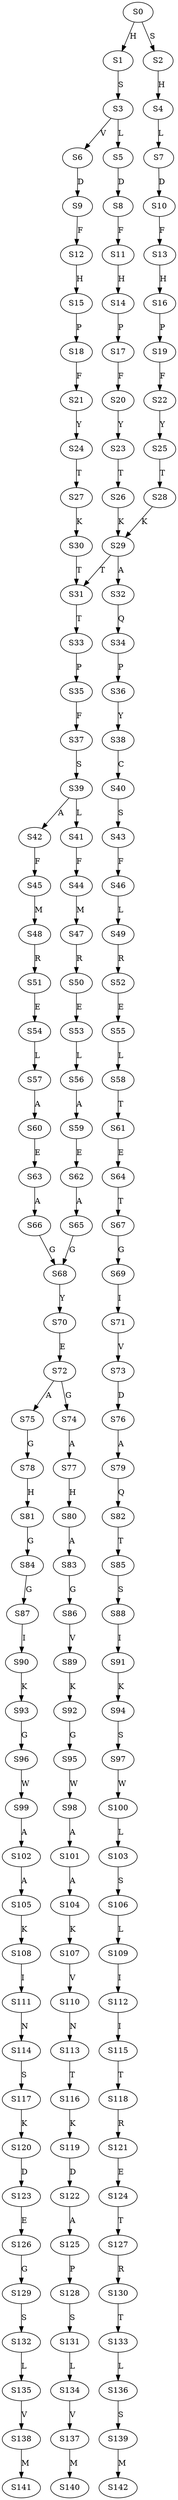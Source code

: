 strict digraph  {
	S0 -> S1 [ label = H ];
	S0 -> S2 [ label = S ];
	S1 -> S3 [ label = S ];
	S2 -> S4 [ label = H ];
	S3 -> S5 [ label = L ];
	S3 -> S6 [ label = V ];
	S4 -> S7 [ label = L ];
	S5 -> S8 [ label = D ];
	S6 -> S9 [ label = D ];
	S7 -> S10 [ label = D ];
	S8 -> S11 [ label = F ];
	S9 -> S12 [ label = F ];
	S10 -> S13 [ label = F ];
	S11 -> S14 [ label = H ];
	S12 -> S15 [ label = H ];
	S13 -> S16 [ label = H ];
	S14 -> S17 [ label = P ];
	S15 -> S18 [ label = P ];
	S16 -> S19 [ label = P ];
	S17 -> S20 [ label = F ];
	S18 -> S21 [ label = F ];
	S19 -> S22 [ label = F ];
	S20 -> S23 [ label = Y ];
	S21 -> S24 [ label = Y ];
	S22 -> S25 [ label = Y ];
	S23 -> S26 [ label = T ];
	S24 -> S27 [ label = T ];
	S25 -> S28 [ label = T ];
	S26 -> S29 [ label = K ];
	S27 -> S30 [ label = K ];
	S28 -> S29 [ label = K ];
	S29 -> S31 [ label = T ];
	S29 -> S32 [ label = A ];
	S30 -> S31 [ label = T ];
	S31 -> S33 [ label = T ];
	S32 -> S34 [ label = Q ];
	S33 -> S35 [ label = P ];
	S34 -> S36 [ label = P ];
	S35 -> S37 [ label = F ];
	S36 -> S38 [ label = Y ];
	S37 -> S39 [ label = S ];
	S38 -> S40 [ label = C ];
	S39 -> S41 [ label = L ];
	S39 -> S42 [ label = A ];
	S40 -> S43 [ label = S ];
	S41 -> S44 [ label = F ];
	S42 -> S45 [ label = F ];
	S43 -> S46 [ label = F ];
	S44 -> S47 [ label = M ];
	S45 -> S48 [ label = M ];
	S46 -> S49 [ label = L ];
	S47 -> S50 [ label = R ];
	S48 -> S51 [ label = R ];
	S49 -> S52 [ label = R ];
	S50 -> S53 [ label = E ];
	S51 -> S54 [ label = E ];
	S52 -> S55 [ label = E ];
	S53 -> S56 [ label = L ];
	S54 -> S57 [ label = L ];
	S55 -> S58 [ label = L ];
	S56 -> S59 [ label = A ];
	S57 -> S60 [ label = A ];
	S58 -> S61 [ label = T ];
	S59 -> S62 [ label = E ];
	S60 -> S63 [ label = E ];
	S61 -> S64 [ label = E ];
	S62 -> S65 [ label = A ];
	S63 -> S66 [ label = A ];
	S64 -> S67 [ label = T ];
	S65 -> S68 [ label = G ];
	S66 -> S68 [ label = G ];
	S67 -> S69 [ label = G ];
	S68 -> S70 [ label = Y ];
	S69 -> S71 [ label = I ];
	S70 -> S72 [ label = E ];
	S71 -> S73 [ label = V ];
	S72 -> S74 [ label = G ];
	S72 -> S75 [ label = A ];
	S73 -> S76 [ label = D ];
	S74 -> S77 [ label = A ];
	S75 -> S78 [ label = G ];
	S76 -> S79 [ label = A ];
	S77 -> S80 [ label = H ];
	S78 -> S81 [ label = H ];
	S79 -> S82 [ label = Q ];
	S80 -> S83 [ label = A ];
	S81 -> S84 [ label = G ];
	S82 -> S85 [ label = T ];
	S83 -> S86 [ label = G ];
	S84 -> S87 [ label = G ];
	S85 -> S88 [ label = S ];
	S86 -> S89 [ label = V ];
	S87 -> S90 [ label = I ];
	S88 -> S91 [ label = I ];
	S89 -> S92 [ label = K ];
	S90 -> S93 [ label = K ];
	S91 -> S94 [ label = K ];
	S92 -> S95 [ label = G ];
	S93 -> S96 [ label = G ];
	S94 -> S97 [ label = S ];
	S95 -> S98 [ label = W ];
	S96 -> S99 [ label = W ];
	S97 -> S100 [ label = W ];
	S98 -> S101 [ label = A ];
	S99 -> S102 [ label = A ];
	S100 -> S103 [ label = L ];
	S101 -> S104 [ label = A ];
	S102 -> S105 [ label = A ];
	S103 -> S106 [ label = S ];
	S104 -> S107 [ label = K ];
	S105 -> S108 [ label = K ];
	S106 -> S109 [ label = L ];
	S107 -> S110 [ label = V ];
	S108 -> S111 [ label = I ];
	S109 -> S112 [ label = I ];
	S110 -> S113 [ label = N ];
	S111 -> S114 [ label = N ];
	S112 -> S115 [ label = I ];
	S113 -> S116 [ label = T ];
	S114 -> S117 [ label = S ];
	S115 -> S118 [ label = T ];
	S116 -> S119 [ label = K ];
	S117 -> S120 [ label = K ];
	S118 -> S121 [ label = R ];
	S119 -> S122 [ label = D ];
	S120 -> S123 [ label = D ];
	S121 -> S124 [ label = E ];
	S122 -> S125 [ label = A ];
	S123 -> S126 [ label = E ];
	S124 -> S127 [ label = T ];
	S125 -> S128 [ label = P ];
	S126 -> S129 [ label = G ];
	S127 -> S130 [ label = R ];
	S128 -> S131 [ label = S ];
	S129 -> S132 [ label = S ];
	S130 -> S133 [ label = T ];
	S131 -> S134 [ label = L ];
	S132 -> S135 [ label = L ];
	S133 -> S136 [ label = L ];
	S134 -> S137 [ label = V ];
	S135 -> S138 [ label = V ];
	S136 -> S139 [ label = S ];
	S137 -> S140 [ label = M ];
	S138 -> S141 [ label = M ];
	S139 -> S142 [ label = M ];
}
